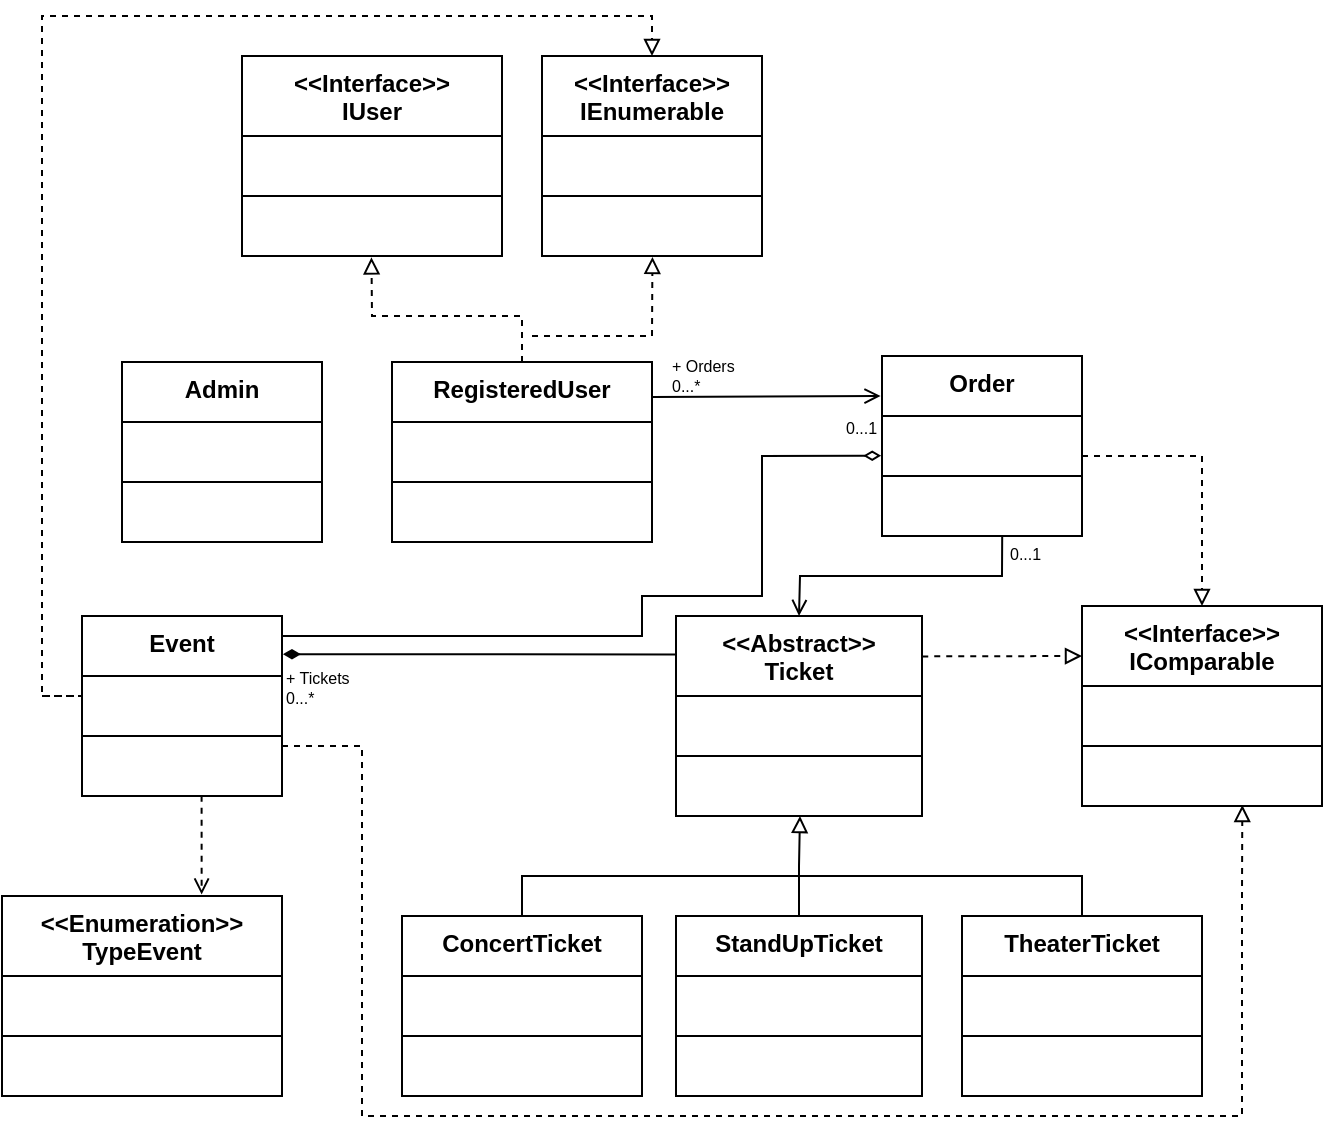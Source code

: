 <mxfile version="26.1.0">
  <diagram id="C5RBs43oDa-KdzZeNtuy" name="Page-1">
    <mxGraphModel dx="875" dy="471" grid="1" gridSize="10" guides="1" tooltips="1" connect="1" arrows="1" fold="1" page="1" pageScale="1" pageWidth="827" pageHeight="1169" math="0" shadow="0">
      <root>
        <mxCell id="WIyWlLk6GJQsqaUBKTNV-0" />
        <mxCell id="WIyWlLk6GJQsqaUBKTNV-1" parent="WIyWlLk6GJQsqaUBKTNV-0" />
        <mxCell id="bITBQVZiuk69RxbDlvkY-0" value="&amp;lt;&amp;lt;Interface&amp;gt;&amp;gt;&lt;div&gt;IUser&lt;/div&gt;" style="swimlane;fontStyle=1;align=center;verticalAlign=top;childLayout=stackLayout;horizontal=1;startSize=40;horizontalStack=0;resizeParent=1;resizeParentMax=0;resizeLast=0;collapsible=1;marginBottom=0;whiteSpace=wrap;html=1;" parent="WIyWlLk6GJQsqaUBKTNV-1" vertex="1">
          <mxGeometry x="180" y="40" width="130" height="100" as="geometry" />
        </mxCell>
        <mxCell id="bITBQVZiuk69RxbDlvkY-1" value="&lt;br&gt;&lt;div&gt;&lt;br&gt;&lt;/div&gt;" style="text;strokeColor=none;fillColor=none;align=left;verticalAlign=top;spacingLeft=4;spacingRight=4;overflow=hidden;rotatable=0;points=[[0,0.5],[1,0.5]];portConstraint=eastwest;whiteSpace=wrap;html=1;" parent="bITBQVZiuk69RxbDlvkY-0" vertex="1">
          <mxGeometry y="40" width="130" height="26" as="geometry" />
        </mxCell>
        <mxCell id="bITBQVZiuk69RxbDlvkY-2" value="" style="line;strokeWidth=1;fillColor=none;align=left;verticalAlign=middle;spacingTop=-1;spacingLeft=3;spacingRight=3;rotatable=0;labelPosition=right;points=[];portConstraint=eastwest;strokeColor=inherit;" parent="bITBQVZiuk69RxbDlvkY-0" vertex="1">
          <mxGeometry y="66" width="130" height="8" as="geometry" />
        </mxCell>
        <mxCell id="bITBQVZiuk69RxbDlvkY-3" value="&lt;div&gt;&lt;br&gt;&lt;/div&gt;&lt;div&gt;&lt;br&gt;&lt;/div&gt;" style="text;strokeColor=none;fillColor=none;align=left;verticalAlign=top;spacingLeft=4;spacingRight=4;overflow=hidden;rotatable=0;points=[[0,0.5],[1,0.5]];portConstraint=eastwest;whiteSpace=wrap;html=1;" parent="bITBQVZiuk69RxbDlvkY-0" vertex="1">
          <mxGeometry y="74" width="130" height="26" as="geometry" />
        </mxCell>
        <mxCell id="bITBQVZiuk69RxbDlvkY-8" value="Admin" style="swimlane;fontStyle=1;align=center;verticalAlign=top;childLayout=stackLayout;horizontal=1;startSize=30;horizontalStack=0;resizeParent=1;resizeParentMax=0;resizeLast=0;collapsible=1;marginBottom=0;whiteSpace=wrap;html=1;" parent="WIyWlLk6GJQsqaUBKTNV-1" vertex="1">
          <mxGeometry x="120" y="193" width="100" height="90" as="geometry" />
        </mxCell>
        <mxCell id="bITBQVZiuk69RxbDlvkY-9" value="&amp;nbsp;" style="text;strokeColor=none;fillColor=none;align=left;verticalAlign=top;spacingLeft=4;spacingRight=4;overflow=hidden;rotatable=0;points=[[0,0.5],[1,0.5]];portConstraint=eastwest;whiteSpace=wrap;html=1;" parent="bITBQVZiuk69RxbDlvkY-8" vertex="1">
          <mxGeometry y="30" width="100" height="26" as="geometry" />
        </mxCell>
        <mxCell id="bITBQVZiuk69RxbDlvkY-10" value="" style="line;strokeWidth=1;fillColor=none;align=left;verticalAlign=middle;spacingTop=-1;spacingLeft=3;spacingRight=3;rotatable=0;labelPosition=right;points=[];portConstraint=eastwest;strokeColor=inherit;" parent="bITBQVZiuk69RxbDlvkY-8" vertex="1">
          <mxGeometry y="56" width="100" height="8" as="geometry" />
        </mxCell>
        <mxCell id="bITBQVZiuk69RxbDlvkY-11" value="&amp;nbsp;" style="text;strokeColor=none;fillColor=none;align=left;verticalAlign=top;spacingLeft=4;spacingRight=4;overflow=hidden;rotatable=0;points=[[0,0.5],[1,0.5]];portConstraint=eastwest;whiteSpace=wrap;html=1;" parent="bITBQVZiuk69RxbDlvkY-8" vertex="1">
          <mxGeometry y="64" width="100" height="26" as="geometry" />
        </mxCell>
        <mxCell id="bITBQVZiuk69RxbDlvkY-12" value="RegisteredUser" style="swimlane;fontStyle=1;align=center;verticalAlign=top;childLayout=stackLayout;horizontal=1;startSize=30;horizontalStack=0;resizeParent=1;resizeParentMax=0;resizeLast=0;collapsible=1;marginBottom=0;whiteSpace=wrap;html=1;" parent="WIyWlLk6GJQsqaUBKTNV-1" vertex="1">
          <mxGeometry x="255" y="193" width="130" height="90" as="geometry" />
        </mxCell>
        <mxCell id="bITBQVZiuk69RxbDlvkY-13" value="&amp;nbsp;" style="text;strokeColor=none;fillColor=none;align=left;verticalAlign=top;spacingLeft=4;spacingRight=4;overflow=hidden;rotatable=0;points=[[0,0.5],[1,0.5]];portConstraint=eastwest;whiteSpace=wrap;html=1;" parent="bITBQVZiuk69RxbDlvkY-12" vertex="1">
          <mxGeometry y="30" width="130" height="26" as="geometry" />
        </mxCell>
        <mxCell id="bITBQVZiuk69RxbDlvkY-14" value="" style="line;strokeWidth=1;fillColor=none;align=left;verticalAlign=middle;spacingTop=-1;spacingLeft=3;spacingRight=3;rotatable=0;labelPosition=right;points=[];portConstraint=eastwest;strokeColor=inherit;" parent="bITBQVZiuk69RxbDlvkY-12" vertex="1">
          <mxGeometry y="56" width="130" height="8" as="geometry" />
        </mxCell>
        <mxCell id="bITBQVZiuk69RxbDlvkY-15" value="&amp;nbsp;" style="text;strokeColor=none;fillColor=none;align=left;verticalAlign=top;spacingLeft=4;spacingRight=4;overflow=hidden;rotatable=0;points=[[0,0.5],[1,0.5]];portConstraint=eastwest;whiteSpace=wrap;html=1;" parent="bITBQVZiuk69RxbDlvkY-12" vertex="1">
          <mxGeometry y="64" width="130" height="26" as="geometry" />
        </mxCell>
        <mxCell id="bITBQVZiuk69RxbDlvkY-16" value="&amp;lt;&amp;lt;Abstract&amp;gt;&amp;gt;&lt;div&gt;Ticket&lt;/div&gt;" style="swimlane;fontStyle=1;align=center;verticalAlign=top;childLayout=stackLayout;horizontal=1;startSize=40;horizontalStack=0;resizeParent=1;resizeParentMax=0;resizeLast=0;collapsible=1;marginBottom=0;whiteSpace=wrap;html=1;" parent="WIyWlLk6GJQsqaUBKTNV-1" vertex="1">
          <mxGeometry x="397" y="320" width="123" height="100" as="geometry" />
        </mxCell>
        <mxCell id="bITBQVZiuk69RxbDlvkY-17" value="&amp;nbsp;" style="text;strokeColor=none;fillColor=none;align=left;verticalAlign=top;spacingLeft=4;spacingRight=4;overflow=hidden;rotatable=0;points=[[0,0.5],[1,0.5]];portConstraint=eastwest;whiteSpace=wrap;html=1;" parent="bITBQVZiuk69RxbDlvkY-16" vertex="1">
          <mxGeometry y="40" width="123" height="26" as="geometry" />
        </mxCell>
        <mxCell id="bITBQVZiuk69RxbDlvkY-18" value="" style="line;strokeWidth=1;fillColor=none;align=left;verticalAlign=middle;spacingTop=-1;spacingLeft=3;spacingRight=3;rotatable=0;labelPosition=right;points=[];portConstraint=eastwest;strokeColor=inherit;" parent="bITBQVZiuk69RxbDlvkY-16" vertex="1">
          <mxGeometry y="66" width="123" height="8" as="geometry" />
        </mxCell>
        <mxCell id="bITBQVZiuk69RxbDlvkY-19" value="&amp;nbsp;" style="text;strokeColor=none;fillColor=none;align=left;verticalAlign=top;spacingLeft=4;spacingRight=4;overflow=hidden;rotatable=0;points=[[0,0.5],[1,0.5]];portConstraint=eastwest;whiteSpace=wrap;html=1;" parent="bITBQVZiuk69RxbDlvkY-16" vertex="1">
          <mxGeometry y="74" width="123" height="26" as="geometry" />
        </mxCell>
        <mxCell id="bITBQVZiuk69RxbDlvkY-24" value="Order" style="swimlane;fontStyle=1;align=center;verticalAlign=top;childLayout=stackLayout;horizontal=1;startSize=30;horizontalStack=0;resizeParent=1;resizeParentMax=0;resizeLast=0;collapsible=1;marginBottom=0;whiteSpace=wrap;html=1;" parent="WIyWlLk6GJQsqaUBKTNV-1" vertex="1">
          <mxGeometry x="500" y="190" width="100" height="90" as="geometry" />
        </mxCell>
        <mxCell id="bITBQVZiuk69RxbDlvkY-25" value="&amp;nbsp;" style="text;strokeColor=none;fillColor=none;align=left;verticalAlign=top;spacingLeft=4;spacingRight=4;overflow=hidden;rotatable=0;points=[[0,0.5],[1,0.5]];portConstraint=eastwest;whiteSpace=wrap;html=1;" parent="bITBQVZiuk69RxbDlvkY-24" vertex="1">
          <mxGeometry y="30" width="100" height="26" as="geometry" />
        </mxCell>
        <mxCell id="bITBQVZiuk69RxbDlvkY-26" value="" style="line;strokeWidth=1;fillColor=none;align=left;verticalAlign=middle;spacingTop=-1;spacingLeft=3;spacingRight=3;rotatable=0;labelPosition=right;points=[];portConstraint=eastwest;strokeColor=inherit;" parent="bITBQVZiuk69RxbDlvkY-24" vertex="1">
          <mxGeometry y="56" width="100" height="8" as="geometry" />
        </mxCell>
        <mxCell id="bITBQVZiuk69RxbDlvkY-27" value="&amp;nbsp;" style="text;strokeColor=none;fillColor=none;align=left;verticalAlign=top;spacingLeft=4;spacingRight=4;overflow=hidden;rotatable=0;points=[[0,0.5],[1,0.5]];portConstraint=eastwest;whiteSpace=wrap;html=1;" parent="bITBQVZiuk69RxbDlvkY-24" vertex="1">
          <mxGeometry y="64" width="100" height="26" as="geometry" />
        </mxCell>
        <mxCell id="bITBQVZiuk69RxbDlvkY-28" value="Event" style="swimlane;fontStyle=1;align=center;verticalAlign=top;childLayout=stackLayout;horizontal=1;startSize=30;horizontalStack=0;resizeParent=1;resizeParentMax=0;resizeLast=0;collapsible=1;marginBottom=0;whiteSpace=wrap;html=1;" parent="WIyWlLk6GJQsqaUBKTNV-1" vertex="1">
          <mxGeometry x="100" y="320" width="100" height="90" as="geometry" />
        </mxCell>
        <mxCell id="bITBQVZiuk69RxbDlvkY-29" value="&amp;nbsp;" style="text;strokeColor=none;fillColor=none;align=left;verticalAlign=top;spacingLeft=4;spacingRight=4;overflow=hidden;rotatable=0;points=[[0,0.5],[1,0.5]];portConstraint=eastwest;whiteSpace=wrap;html=1;" parent="bITBQVZiuk69RxbDlvkY-28" vertex="1">
          <mxGeometry y="30" width="100" height="26" as="geometry" />
        </mxCell>
        <mxCell id="bITBQVZiuk69RxbDlvkY-30" value="" style="line;strokeWidth=1;fillColor=none;align=left;verticalAlign=middle;spacingTop=-1;spacingLeft=3;spacingRight=3;rotatable=0;labelPosition=right;points=[];portConstraint=eastwest;strokeColor=inherit;" parent="bITBQVZiuk69RxbDlvkY-28" vertex="1">
          <mxGeometry y="56" width="100" height="8" as="geometry" />
        </mxCell>
        <mxCell id="bITBQVZiuk69RxbDlvkY-31" value="&amp;nbsp;" style="text;strokeColor=none;fillColor=none;align=left;verticalAlign=top;spacingLeft=4;spacingRight=4;overflow=hidden;rotatable=0;points=[[0,0.5],[1,0.5]];portConstraint=eastwest;whiteSpace=wrap;html=1;" parent="bITBQVZiuk69RxbDlvkY-28" vertex="1">
          <mxGeometry y="64" width="100" height="26" as="geometry" />
        </mxCell>
        <mxCell id="bITBQVZiuk69RxbDlvkY-32" value="ConcertTicket" style="swimlane;fontStyle=1;align=center;verticalAlign=top;childLayout=stackLayout;horizontal=1;startSize=30;horizontalStack=0;resizeParent=1;resizeParentMax=0;resizeLast=0;collapsible=1;marginBottom=0;whiteSpace=wrap;html=1;" parent="WIyWlLk6GJQsqaUBKTNV-1" vertex="1">
          <mxGeometry x="260" y="470" width="120" height="90" as="geometry" />
        </mxCell>
        <mxCell id="bITBQVZiuk69RxbDlvkY-33" value="&amp;nbsp;" style="text;strokeColor=none;fillColor=none;align=left;verticalAlign=top;spacingLeft=4;spacingRight=4;overflow=hidden;rotatable=0;points=[[0,0.5],[1,0.5]];portConstraint=eastwest;whiteSpace=wrap;html=1;" parent="bITBQVZiuk69RxbDlvkY-32" vertex="1">
          <mxGeometry y="30" width="120" height="26" as="geometry" />
        </mxCell>
        <mxCell id="bITBQVZiuk69RxbDlvkY-34" value="" style="line;strokeWidth=1;fillColor=none;align=left;verticalAlign=middle;spacingTop=-1;spacingLeft=3;spacingRight=3;rotatable=0;labelPosition=right;points=[];portConstraint=eastwest;strokeColor=inherit;" parent="bITBQVZiuk69RxbDlvkY-32" vertex="1">
          <mxGeometry y="56" width="120" height="8" as="geometry" />
        </mxCell>
        <mxCell id="bITBQVZiuk69RxbDlvkY-35" value="&amp;nbsp;" style="text;strokeColor=none;fillColor=none;align=left;verticalAlign=top;spacingLeft=4;spacingRight=4;overflow=hidden;rotatable=0;points=[[0,0.5],[1,0.5]];portConstraint=eastwest;whiteSpace=wrap;html=1;" parent="bITBQVZiuk69RxbDlvkY-32" vertex="1">
          <mxGeometry y="64" width="120" height="26" as="geometry" />
        </mxCell>
        <mxCell id="bITBQVZiuk69RxbDlvkY-54" value="" style="edgeStyle=orthogonalEdgeStyle;rounded=0;orthogonalLoop=1;jettySize=auto;html=1;entryX=0.504;entryY=1;entryDx=0;entryDy=0;entryPerimeter=0;endArrow=block;endFill=0;" parent="WIyWlLk6GJQsqaUBKTNV-1" source="bITBQVZiuk69RxbDlvkY-36" target="bITBQVZiuk69RxbDlvkY-19" edge="1">
          <mxGeometry relative="1" as="geometry" />
        </mxCell>
        <mxCell id="bITBQVZiuk69RxbDlvkY-36" value="StandUpTicket" style="swimlane;fontStyle=1;align=center;verticalAlign=top;childLayout=stackLayout;horizontal=1;startSize=30;horizontalStack=0;resizeParent=1;resizeParentMax=0;resizeLast=0;collapsible=1;marginBottom=0;whiteSpace=wrap;html=1;" parent="WIyWlLk6GJQsqaUBKTNV-1" vertex="1">
          <mxGeometry x="397" y="470" width="123" height="90" as="geometry" />
        </mxCell>
        <mxCell id="bITBQVZiuk69RxbDlvkY-37" value="&amp;nbsp;" style="text;strokeColor=none;fillColor=none;align=left;verticalAlign=top;spacingLeft=4;spacingRight=4;overflow=hidden;rotatable=0;points=[[0,0.5],[1,0.5]];portConstraint=eastwest;whiteSpace=wrap;html=1;" parent="bITBQVZiuk69RxbDlvkY-36" vertex="1">
          <mxGeometry y="30" width="123" height="26" as="geometry" />
        </mxCell>
        <mxCell id="bITBQVZiuk69RxbDlvkY-38" value="" style="line;strokeWidth=1;fillColor=none;align=left;verticalAlign=middle;spacingTop=-1;spacingLeft=3;spacingRight=3;rotatable=0;labelPosition=right;points=[];portConstraint=eastwest;strokeColor=inherit;" parent="bITBQVZiuk69RxbDlvkY-36" vertex="1">
          <mxGeometry y="56" width="123" height="8" as="geometry" />
        </mxCell>
        <mxCell id="bITBQVZiuk69RxbDlvkY-39" value="&amp;nbsp;" style="text;strokeColor=none;fillColor=none;align=left;verticalAlign=top;spacingLeft=4;spacingRight=4;overflow=hidden;rotatable=0;points=[[0,0.5],[1,0.5]];portConstraint=eastwest;whiteSpace=wrap;html=1;" parent="bITBQVZiuk69RxbDlvkY-36" vertex="1">
          <mxGeometry y="64" width="123" height="26" as="geometry" />
        </mxCell>
        <mxCell id="bITBQVZiuk69RxbDlvkY-40" value="TheaterTicket" style="swimlane;fontStyle=1;align=center;verticalAlign=top;childLayout=stackLayout;horizontal=1;startSize=30;horizontalStack=0;resizeParent=1;resizeParentMax=0;resizeLast=0;collapsible=1;marginBottom=0;whiteSpace=wrap;html=1;" parent="WIyWlLk6GJQsqaUBKTNV-1" vertex="1">
          <mxGeometry x="540" y="470" width="120" height="90" as="geometry" />
        </mxCell>
        <mxCell id="bITBQVZiuk69RxbDlvkY-41" value="&amp;nbsp;" style="text;strokeColor=none;fillColor=none;align=left;verticalAlign=top;spacingLeft=4;spacingRight=4;overflow=hidden;rotatable=0;points=[[0,0.5],[1,0.5]];portConstraint=eastwest;whiteSpace=wrap;html=1;" parent="bITBQVZiuk69RxbDlvkY-40" vertex="1">
          <mxGeometry y="30" width="120" height="26" as="geometry" />
        </mxCell>
        <mxCell id="bITBQVZiuk69RxbDlvkY-42" value="" style="line;strokeWidth=1;fillColor=none;align=left;verticalAlign=middle;spacingTop=-1;spacingLeft=3;spacingRight=3;rotatable=0;labelPosition=right;points=[];portConstraint=eastwest;strokeColor=inherit;" parent="bITBQVZiuk69RxbDlvkY-40" vertex="1">
          <mxGeometry y="56" width="120" height="8" as="geometry" />
        </mxCell>
        <mxCell id="bITBQVZiuk69RxbDlvkY-43" value="&amp;nbsp;" style="text;strokeColor=none;fillColor=none;align=left;verticalAlign=top;spacingLeft=4;spacingRight=4;overflow=hidden;rotatable=0;points=[[0,0.5],[1,0.5]];portConstraint=eastwest;whiteSpace=wrap;html=1;" parent="bITBQVZiuk69RxbDlvkY-40" vertex="1">
          <mxGeometry y="64" width="120" height="26" as="geometry" />
        </mxCell>
        <mxCell id="bITBQVZiuk69RxbDlvkY-55" value="" style="endArrow=none;html=1;rounded=0;exitX=0.5;exitY=0;exitDx=0;exitDy=0;" parent="WIyWlLk6GJQsqaUBKTNV-1" source="bITBQVZiuk69RxbDlvkY-40" edge="1">
          <mxGeometry width="50" height="50" relative="1" as="geometry">
            <mxPoint x="174" y="480" as="sourcePoint" />
            <mxPoint x="460" y="450" as="targetPoint" />
            <Array as="points">
              <mxPoint x="600" y="450" />
            </Array>
          </mxGeometry>
        </mxCell>
        <mxCell id="bITBQVZiuk69RxbDlvkY-56" value="" style="endArrow=none;html=1;rounded=0;exitX=0.5;exitY=0;exitDx=0;exitDy=0;" parent="WIyWlLk6GJQsqaUBKTNV-1" source="bITBQVZiuk69RxbDlvkY-32" edge="1">
          <mxGeometry width="50" height="50" relative="1" as="geometry">
            <mxPoint x="310" y="470" as="sourcePoint" />
            <mxPoint x="460" y="450" as="targetPoint" />
            <Array as="points">
              <mxPoint x="320" y="450" />
            </Array>
          </mxGeometry>
        </mxCell>
        <mxCell id="bITBQVZiuk69RxbDlvkY-59" value="" style="endArrow=block;html=1;rounded=0;endFill=0;dashed=1;entryX=0.498;entryY=1.026;entryDx=0;entryDy=0;entryPerimeter=0;exitX=0.5;exitY=0;exitDx=0;exitDy=0;" parent="WIyWlLk6GJQsqaUBKTNV-1" source="bITBQVZiuk69RxbDlvkY-12" target="bITBQVZiuk69RxbDlvkY-3" edge="1">
          <mxGeometry width="50" height="50" relative="1" as="geometry">
            <mxPoint x="245" y="170" as="sourcePoint" />
            <mxPoint x="240" y="150" as="targetPoint" />
            <Array as="points">
              <mxPoint x="320" y="170" />
              <mxPoint x="245" y="170" />
            </Array>
          </mxGeometry>
        </mxCell>
        <mxCell id="bITBQVZiuk69RxbDlvkY-62" value="" style="endArrow=open;html=1;rounded=0;entryX=-0.007;entryY=0.222;entryDx=0;entryDy=0;entryPerimeter=0;endFill=0;exitX=1;exitY=0.194;exitDx=0;exitDy=0;exitPerimeter=0;" parent="WIyWlLk6GJQsqaUBKTNV-1" target="bITBQVZiuk69RxbDlvkY-24" edge="1" source="bITBQVZiuk69RxbDlvkY-12">
          <mxGeometry width="50" height="50" relative="1" as="geometry">
            <mxPoint x="430" y="210" as="sourcePoint" />
            <mxPoint x="390" y="290" as="targetPoint" />
          </mxGeometry>
        </mxCell>
        <mxCell id="bITBQVZiuk69RxbDlvkY-63" value="+ Orders&lt;div&gt;0...*&lt;/div&gt;" style="text;html=1;align=left;verticalAlign=middle;whiteSpace=wrap;rounded=0;fontSize=8;" parent="WIyWlLk6GJQsqaUBKTNV-1" vertex="1">
          <mxGeometry x="393" y="190" width="40" height="20" as="geometry" />
        </mxCell>
        <mxCell id="bITBQVZiuk69RxbDlvkY-64" value="&amp;lt;&amp;lt;Enumeration&amp;gt;&amp;gt;&lt;div&gt;TypeEvent&lt;/div&gt;" style="swimlane;fontStyle=1;align=center;verticalAlign=top;childLayout=stackLayout;horizontal=1;startSize=40;horizontalStack=0;resizeParent=1;resizeParentMax=0;resizeLast=0;collapsible=1;marginBottom=0;whiteSpace=wrap;html=1;" parent="WIyWlLk6GJQsqaUBKTNV-1" vertex="1">
          <mxGeometry x="60" y="460" width="140" height="100" as="geometry" />
        </mxCell>
        <mxCell id="bITBQVZiuk69RxbDlvkY-65" value="&amp;nbsp;" style="text;strokeColor=none;fillColor=none;align=left;verticalAlign=top;spacingLeft=4;spacingRight=4;overflow=hidden;rotatable=0;points=[[0,0.5],[1,0.5]];portConstraint=eastwest;whiteSpace=wrap;html=1;" parent="bITBQVZiuk69RxbDlvkY-64" vertex="1">
          <mxGeometry y="40" width="140" height="26" as="geometry" />
        </mxCell>
        <mxCell id="bITBQVZiuk69RxbDlvkY-66" value="" style="line;strokeWidth=1;fillColor=none;align=left;verticalAlign=middle;spacingTop=-1;spacingLeft=3;spacingRight=3;rotatable=0;labelPosition=right;points=[];portConstraint=eastwest;strokeColor=inherit;" parent="bITBQVZiuk69RxbDlvkY-64" vertex="1">
          <mxGeometry y="66" width="140" height="8" as="geometry" />
        </mxCell>
        <mxCell id="bITBQVZiuk69RxbDlvkY-67" value="&amp;nbsp;" style="text;strokeColor=none;fillColor=none;align=left;verticalAlign=top;spacingLeft=4;spacingRight=4;overflow=hidden;rotatable=0;points=[[0,0.5],[1,0.5]];portConstraint=eastwest;whiteSpace=wrap;html=1;" parent="bITBQVZiuk69RxbDlvkY-64" vertex="1">
          <mxGeometry y="74" width="140" height="26" as="geometry" />
        </mxCell>
        <mxCell id="bITBQVZiuk69RxbDlvkY-69" value="" style="endArrow=open;html=1;rounded=0;exitX=0.598;exitY=0.997;exitDx=0;exitDy=0;exitPerimeter=0;entryX=0.713;entryY=-0.007;entryDx=0;entryDy=0;entryPerimeter=0;endFill=0;dashed=1;" parent="WIyWlLk6GJQsqaUBKTNV-1" source="bITBQVZiuk69RxbDlvkY-31" target="bITBQVZiuk69RxbDlvkY-64" edge="1">
          <mxGeometry width="50" height="50" relative="1" as="geometry">
            <mxPoint x="240" y="380" as="sourcePoint" />
            <mxPoint x="120" y="430" as="targetPoint" />
          </mxGeometry>
        </mxCell>
        <mxCell id="bITBQVZiuk69RxbDlvkY-70" value="" style="endArrow=diamondThin;html=1;rounded=0;endFill=1;exitX=-0.002;exitY=0.192;exitDx=0;exitDy=0;exitPerimeter=0;entryX=1.005;entryY=0.212;entryDx=0;entryDy=0;entryPerimeter=0;" parent="WIyWlLk6GJQsqaUBKTNV-1" source="bITBQVZiuk69RxbDlvkY-16" target="bITBQVZiuk69RxbDlvkY-28" edge="1">
          <mxGeometry width="50" height="50" relative="1" as="geometry">
            <mxPoint x="200" y="340" as="sourcePoint" />
            <mxPoint x="220" y="350" as="targetPoint" />
          </mxGeometry>
        </mxCell>
        <mxCell id="bITBQVZiuk69RxbDlvkY-71" value="+ Tickets&lt;div&gt;0...*&lt;/div&gt;" style="text;html=1;align=left;verticalAlign=middle;whiteSpace=wrap;rounded=0;fontSize=8;" parent="WIyWlLk6GJQsqaUBKTNV-1" vertex="1">
          <mxGeometry x="200" y="346" width="40" height="20" as="geometry" />
        </mxCell>
        <mxCell id="bITBQVZiuk69RxbDlvkY-72" value="" style="endArrow=open;html=1;rounded=0;exitX=0.601;exitY=0.995;exitDx=0;exitDy=0;exitPerimeter=0;entryX=0.5;entryY=0;entryDx=0;entryDy=0;endFill=0;" parent="WIyWlLk6GJQsqaUBKTNV-1" source="bITBQVZiuk69RxbDlvkY-27" target="bITBQVZiuk69RxbDlvkY-16" edge="1">
          <mxGeometry width="50" height="50" relative="1" as="geometry">
            <mxPoint x="640" y="220" as="sourcePoint" />
            <mxPoint x="550" y="340" as="targetPoint" />
            <Array as="points">
              <mxPoint x="560" y="300" />
              <mxPoint x="459" y="300" />
            </Array>
          </mxGeometry>
        </mxCell>
        <mxCell id="bITBQVZiuk69RxbDlvkY-75" value="0...1" style="text;html=1;align=left;verticalAlign=middle;whiteSpace=wrap;rounded=0;fontSize=8;" parent="WIyWlLk6GJQsqaUBKTNV-1" vertex="1">
          <mxGeometry x="562" y="283" width="20" height="12" as="geometry" />
        </mxCell>
        <mxCell id="bITBQVZiuk69RxbDlvkY-77" value="0...1" style="text;html=1;align=left;verticalAlign=middle;whiteSpace=wrap;rounded=0;fontSize=8;" parent="WIyWlLk6GJQsqaUBKTNV-1" vertex="1">
          <mxGeometry x="480" y="220" width="20" height="12" as="geometry" />
        </mxCell>
        <mxCell id="bITBQVZiuk69RxbDlvkY-78" value="" style="endArrow=diamondThin;html=1;rounded=0;endFill=0;entryX=-0.004;entryY=0.764;entryDx=0;entryDy=0;entryPerimeter=0;exitX=1.005;exitY=0.111;exitDx=0;exitDy=0;exitPerimeter=0;" parent="WIyWlLk6GJQsqaUBKTNV-1" source="bITBQVZiuk69RxbDlvkY-28" target="bITBQVZiuk69RxbDlvkY-25" edge="1">
          <mxGeometry width="50" height="50" relative="1" as="geometry">
            <mxPoint x="350" y="370" as="sourcePoint" />
            <mxPoint x="400" y="320" as="targetPoint" />
            <Array as="points">
              <mxPoint x="380" y="330" />
              <mxPoint x="380" y="310" />
              <mxPoint x="440" y="310" />
              <mxPoint x="440" y="240" />
            </Array>
          </mxGeometry>
        </mxCell>
        <mxCell id="bITBQVZiuk69RxbDlvkY-79" value="&amp;lt;&amp;lt;Interface&amp;gt;&amp;gt;&lt;div&gt;&lt;strong data-end=&quot;160&quot; data-start=&quot;142&quot;&gt;IComparable&lt;/strong&gt;&lt;/div&gt;" style="swimlane;fontStyle=1;align=center;verticalAlign=top;childLayout=stackLayout;horizontal=1;startSize=40;horizontalStack=0;resizeParent=1;resizeParentMax=0;resizeLast=0;collapsible=1;marginBottom=0;whiteSpace=wrap;html=1;" parent="WIyWlLk6GJQsqaUBKTNV-1" vertex="1">
          <mxGeometry x="600" y="315" width="120" height="100" as="geometry" />
        </mxCell>
        <mxCell id="bITBQVZiuk69RxbDlvkY-80" value="&lt;br&gt;&lt;div&gt;&lt;br&gt;&lt;/div&gt;" style="text;strokeColor=none;fillColor=none;align=left;verticalAlign=top;spacingLeft=4;spacingRight=4;overflow=hidden;rotatable=0;points=[[0,0.5],[1,0.5]];portConstraint=eastwest;whiteSpace=wrap;html=1;" parent="bITBQVZiuk69RxbDlvkY-79" vertex="1">
          <mxGeometry y="40" width="120" height="26" as="geometry" />
        </mxCell>
        <mxCell id="bITBQVZiuk69RxbDlvkY-81" value="" style="line;strokeWidth=1;fillColor=none;align=left;verticalAlign=middle;spacingTop=-1;spacingLeft=3;spacingRight=3;rotatable=0;labelPosition=right;points=[];portConstraint=eastwest;strokeColor=inherit;" parent="bITBQVZiuk69RxbDlvkY-79" vertex="1">
          <mxGeometry y="66" width="120" height="8" as="geometry" />
        </mxCell>
        <mxCell id="bITBQVZiuk69RxbDlvkY-82" value="&lt;div&gt;&lt;br&gt;&lt;/div&gt;&lt;div&gt;&lt;br&gt;&lt;/div&gt;" style="text;strokeColor=none;fillColor=none;align=left;verticalAlign=top;spacingLeft=4;spacingRight=4;overflow=hidden;rotatable=0;points=[[0,0.5],[1,0.5]];portConstraint=eastwest;whiteSpace=wrap;html=1;" parent="bITBQVZiuk69RxbDlvkY-79" vertex="1">
          <mxGeometry y="74" width="120" height="26" as="geometry" />
        </mxCell>
        <mxCell id="bITBQVZiuk69RxbDlvkY-83" value="&amp;lt;&amp;lt;Interface&amp;gt;&amp;gt;&lt;div&gt;&lt;strong data-end=&quot;160&quot; data-start=&quot;142&quot;&gt;IEnumerable&lt;/strong&gt;&lt;/div&gt;" style="swimlane;fontStyle=1;align=center;verticalAlign=top;childLayout=stackLayout;horizontal=1;startSize=40;horizontalStack=0;resizeParent=1;resizeParentMax=0;resizeLast=0;collapsible=1;marginBottom=0;whiteSpace=wrap;html=1;" parent="WIyWlLk6GJQsqaUBKTNV-1" vertex="1">
          <mxGeometry x="330" y="40" width="110" height="100" as="geometry" />
        </mxCell>
        <mxCell id="bITBQVZiuk69RxbDlvkY-84" value="&lt;br&gt;&lt;div&gt;&lt;br&gt;&lt;/div&gt;" style="text;strokeColor=none;fillColor=none;align=left;verticalAlign=top;spacingLeft=4;spacingRight=4;overflow=hidden;rotatable=0;points=[[0,0.5],[1,0.5]];portConstraint=eastwest;whiteSpace=wrap;html=1;" parent="bITBQVZiuk69RxbDlvkY-83" vertex="1">
          <mxGeometry y="40" width="110" height="26" as="geometry" />
        </mxCell>
        <mxCell id="bITBQVZiuk69RxbDlvkY-85" value="" style="line;strokeWidth=1;fillColor=none;align=left;verticalAlign=middle;spacingTop=-1;spacingLeft=3;spacingRight=3;rotatable=0;labelPosition=right;points=[];portConstraint=eastwest;strokeColor=inherit;" parent="bITBQVZiuk69RxbDlvkY-83" vertex="1">
          <mxGeometry y="66" width="110" height="8" as="geometry" />
        </mxCell>
        <mxCell id="bITBQVZiuk69RxbDlvkY-86" value="&lt;div&gt;&lt;br&gt;&lt;/div&gt;&lt;div&gt;&lt;br&gt;&lt;/div&gt;" style="text;strokeColor=none;fillColor=none;align=left;verticalAlign=top;spacingLeft=4;spacingRight=4;overflow=hidden;rotatable=0;points=[[0,0.5],[1,0.5]];portConstraint=eastwest;whiteSpace=wrap;html=1;" parent="bITBQVZiuk69RxbDlvkY-83" vertex="1">
          <mxGeometry y="74" width="110" height="26" as="geometry" />
        </mxCell>
        <mxCell id="bITBQVZiuk69RxbDlvkY-87" value="" style="endArrow=block;html=1;rounded=0;endFill=0;dashed=1;entryX=0.502;entryY=1.017;entryDx=0;entryDy=0;entryPerimeter=0;" parent="WIyWlLk6GJQsqaUBKTNV-1" target="bITBQVZiuk69RxbDlvkY-86" edge="1">
          <mxGeometry width="50" height="50" relative="1" as="geometry">
            <mxPoint x="325" y="180" as="sourcePoint" />
            <mxPoint x="304" y="150" as="targetPoint" />
            <Array as="points">
              <mxPoint x="385" y="180" />
            </Array>
          </mxGeometry>
        </mxCell>
        <mxCell id="bITBQVZiuk69RxbDlvkY-88" value="" style="endArrow=block;html=1;rounded=0;endFill=0;dashed=1;entryX=0.5;entryY=0;entryDx=0;entryDy=0;" parent="WIyWlLk6GJQsqaUBKTNV-1" target="bITBQVZiuk69RxbDlvkY-83" edge="1">
          <mxGeometry width="50" height="50" relative="1" as="geometry">
            <mxPoint x="80" y="360" as="sourcePoint" />
            <mxPoint x="80" y="320" as="targetPoint" />
            <Array as="points">
              <mxPoint x="100" y="360" />
              <mxPoint x="80" y="360" />
              <mxPoint x="80" y="20" />
              <mxPoint x="385" y="20" />
            </Array>
          </mxGeometry>
        </mxCell>
        <mxCell id="bITBQVZiuk69RxbDlvkY-89" value="" style="endArrow=block;html=1;rounded=0;endFill=0;dashed=1;entryX=0.5;entryY=0;entryDx=0;entryDy=0;" parent="WIyWlLk6GJQsqaUBKTNV-1" target="bITBQVZiuk69RxbDlvkY-79" edge="1">
          <mxGeometry width="50" height="50" relative="1" as="geometry">
            <mxPoint x="600" y="240" as="sourcePoint" />
            <mxPoint x="460" y="150" as="targetPoint" />
            <Array as="points">
              <mxPoint x="660" y="240" />
            </Array>
          </mxGeometry>
        </mxCell>
        <mxCell id="bITBQVZiuk69RxbDlvkY-90" value="" style="endArrow=block;html=1;rounded=0;endFill=0;dashed=1;entryX=0.668;entryY=0.98;entryDx=0;entryDy=0;entryPerimeter=0;" parent="WIyWlLk6GJQsqaUBKTNV-1" target="bITBQVZiuk69RxbDlvkY-82" edge="1">
          <mxGeometry width="50" height="50" relative="1" as="geometry">
            <mxPoint x="200" y="385" as="sourcePoint" />
            <mxPoint x="260" y="460" as="targetPoint" />
            <Array as="points">
              <mxPoint x="240" y="385" />
              <mxPoint x="240" y="570" />
              <mxPoint x="680" y="570" />
              <mxPoint x="680" y="460" />
            </Array>
          </mxGeometry>
        </mxCell>
        <mxCell id="bITBQVZiuk69RxbDlvkY-91" value="" style="endArrow=block;html=1;rounded=0;endFill=0;dashed=1;exitX=1.001;exitY=0.202;exitDx=0;exitDy=0;exitPerimeter=0;entryX=0;entryY=0.25;entryDx=0;entryDy=0;" parent="WIyWlLk6GJQsqaUBKTNV-1" source="bITBQVZiuk69RxbDlvkY-16" target="bITBQVZiuk69RxbDlvkY-79" edge="1">
          <mxGeometry width="50" height="50" relative="1" as="geometry">
            <mxPoint x="610" y="250" as="sourcePoint" />
            <mxPoint x="570" y="350" as="targetPoint" />
            <Array as="points" />
          </mxGeometry>
        </mxCell>
      </root>
    </mxGraphModel>
  </diagram>
</mxfile>

